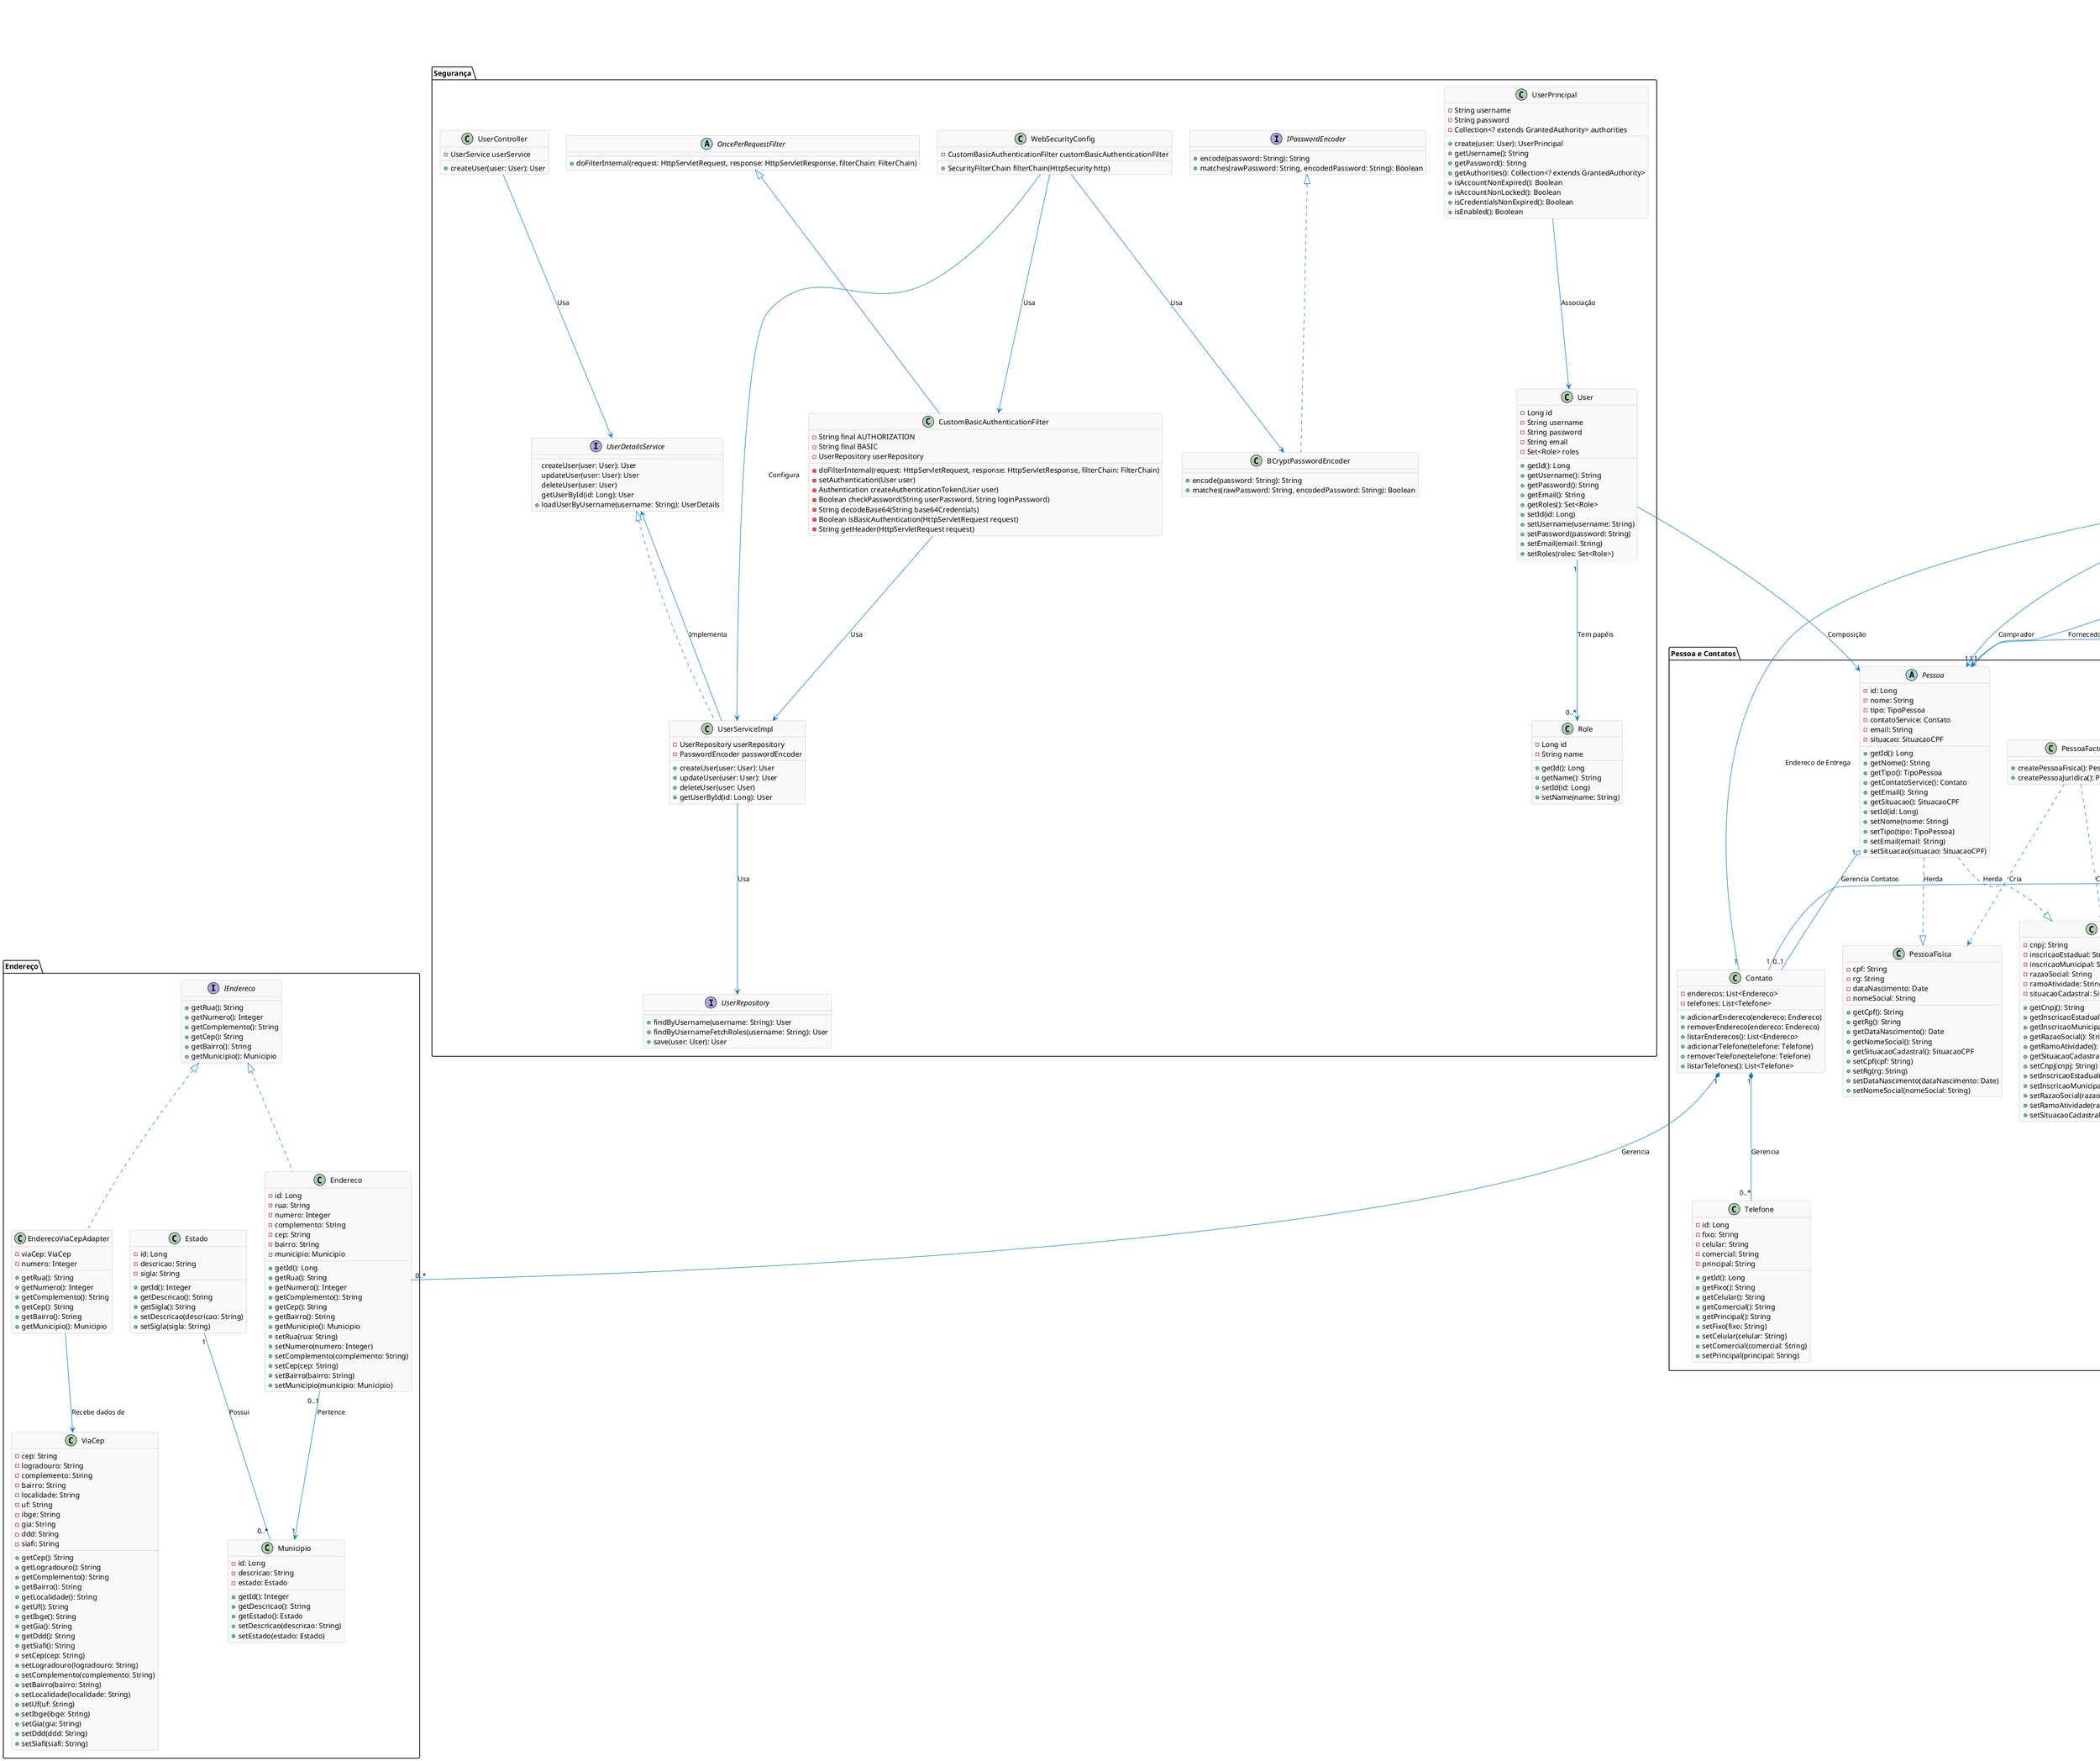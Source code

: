 @startuml

' Define a aparência das linhas e caixas
skinparam class {
    BackgroundColor #F9F9F9
    BorderColor #B5B5B5
    ArrowColor #007ACC
}

' Define estilos para diferentes tipos de relacionamentos
skinparam class {
    ArrowColor #007ACC
    BackgroundColor #F9F9F9
    BorderColor #B5B5B5
}

skinparam class {
    BackgroundColor #F9F9F9
    BorderColor #B5B5B5
}

' Define o estilo das interfaces
skinparam interface {
    BackgroundColor #D0E8FF
    BorderColor #007ACC
}

' Classes e interfaces relacionadas a Endereço
package "Endereço" {
    class Estado {
        - id: Long
        - descricao: String
        - sigla: String
        + getId(): Integer
        + getDescricao(): String
        + getSigla(): String
        + setDescricao(descricao: String)
        + setSigla(sigla: String)
    }

    class Municipio {
        - id: Long
        - descricao: String
        - estado: Estado
        + getId(): Integer
        + getDescricao(): String
        + getEstado(): Estado
        + setDescricao(descricao: String)
        + setEstado(estado: Estado)
    }

    class ViaCep {
        - cep: String
        - logradouro: String
        - complemento: String
        - bairro: String
        - localidade: String
        - uf: String
        - ibge: String
        - gia: String
        - ddd: String
        - siafi: String
        + getCep(): String
        + getLogradouro(): String
        + getComplemento(): String
        + getBairro(): String
        + getLocalidade(): String
        + getUf(): String
        + getIbge(): String
        + getGia(): String
        + getDdd(): String
        + getSiafi(): String
        + setCep(cep: String)
        + setLogradouro(logradouro: String)
        + setComplemento(complemento: String)
        + setBairro(bairro: String)
        + setLocalidade(localidade: String)
        + setUf(uf: String)
        + setIbge(ibge: String)
        + setGia(gia: String)
        + setDdd(ddd: String)
        + setSiafi(siafi: String)
    }

    interface IEndereco {
        + getRua(): String
        + getNumero(): Integer
        + getComplemento(): String
        + getCep(): String
        + getBairro(): String
        + getMunicipio(): Municipio
    }

    class EnderecoViaCepAdapter implements IEndereco {
        - viaCep: ViaCep
        - numero: Integer
        + getRua(): String
        + getNumero(): Integer
        + getComplemento(): String
        + getCep(): String
        + getBairro(): String
        + getMunicipio(): Municipio
    }

    class Endereco implements IEndereco {
        - id: Long
        - rua: String
        - numero: Integer
        - complemento: String
        - cep: String
        - bairro: String
        - municipio: Municipio
        + getId(): Long
        + getRua(): String
        + getNumero(): Integer
        + getComplemento(): String
        + getCep(): String
        + getBairro(): String
        + getMunicipio(): Municipio
        + setRua(rua: String)
        + setNumero(numero: Integer)
        + setComplemento(complemento: String)
        + setCep(cep: String)
        + setBairro(bairro: String)
        + setMunicipio(municipio: Municipio)
    }
}

' Classes e interfaces relacionadas a Pessoa
package "Pessoa e Contatos" {
    class Telefone {
        - id: Long
        - fixo: String
        - celular: String
        - comercial: String
        - principal: String
        + getId(): Long
        + getFixo(): String
        + getCelular(): String
        + getComercial(): String
        + getPrincipal(): String
        + setFixo(fixo: String)
        + setCelular(celular: String)
        + setComercial(comercial: String)
        + setPrincipal(principal: String)
    }

    class Contato {
        - enderecos: List<Endereco>
        - telefones: List<Telefone>
        + adicionarEndereco(endereco: Endereco)
        + removerEndereco(endereco: Endereco)
        + listarEnderecos(): List<Endereco>
        + adicionarTelefone(telefone: Telefone)
        + removerTelefone(telefone: Telefone)
        + listarTelefones(): List<Telefone>
    }

    enum TipoPessoa {
        FISICA
        JURIDICA
    }


    class PessoaFactory {
        ' + createPessoaFisica(cpf: String, rg: String, dataNascimento: Date, nomeSocial: String): PessoaFisica
        ' + createPessoaJuridica(cnpj: String, inscricaoEstadual: String, inscricaoMunicipal: String, razaoSocial: String, ramoAtividade: String, situacaoCadastral: SituacaoCNPJ): PessoaJuridica
        + createPessoaFisica(): PessoaFisica
        + createPessoaJuridica(): PessoaJuridica
    }

    abstract class Pessoa {
        - id: Long
        - nome: String
        - tipo: TipoPessoa
        - contatoService: Contato
        - email: String
        - situacao: SituacaoCPF
        + getId(): Long
        + getNome(): String
        + getTipo(): TipoPessoa
        + getContatoService(): Contato
        + getEmail(): String
        + getSituacao(): SituacaoCPF
        + setId(id: Long)
        + setNome(nome: String)
        + setTipo(tipo: TipoPessoa)
        + setEmail(email: String)
        + setSituacao(situacao: SituacaoCPF)
    }

    enum SituacaoCPF {
        REGULAR
        PENDENTE
        SUSPENSO
        CANCELADO
        NULO
    }

    class PessoaFisica {
        - cpf: String
        - rg: String
        - dataNascimento: Date
        - nomeSocial: String
        + getCpf(): String
        + getRg(): String
        + getDataNascimento(): Date
        + getNomeSocial(): String
        + getSituacaoCadastral(): SituacaoCPF
        + setCpf(cpf: String)
        + setRg(rg: String)
        + setDataNascimento(dataNascimento: Date)
        + setNomeSocial(nomeSocial: String)
    }

    enum SituacaoCNPJ {
        ATIVO
        SUSPENSA
        INAPTA
        BAIXADA
        NULA
    }

    class PessoaJuridica {
        - cnpj: String
        - inscricaoEstadual: String
        - inscricaoMunicipal: String
        - razaoSocial: String
        - ramoAtividade: String
        - situacaoCadastral: SituacaoCNPJ
        + getCnpj(): String
        + getInscricaoEstadual(): String
        + getInscricaoMunicipal(): String
        + getRazaoSocial(): String
        + getRamoAtividade(): String
        + getSituacaoCadastral(): SituacaoCNPJ
        + setCnpj(cnpj: String)
        + setInscricaoEstadual(inscricaoEstadual: String)
        + setInscricaoMunicipal(inscricaoMunicipal: String)
        + setRazaoSocial(razaoSocial: String)
        + setRamoAtividade(ramoAtividade: String)
        + setSituacaoCadastral(situacaoCadastral: SituacaoCNPJ)
    }
}

' Classes e interfaces relacionadas a Produtos e Estoque
package "Produtos e Estoque" {
    enum Metrica {
        UNIDADE
        KILOGRAMAS
        METROS
        LITROS
    }

    class Produto {
        - id: Long
        - marca: String
        - modelo: String
        - descricao: String
        - metrica: Metrica
        - valorCusto: Decimal
        - valorVenda: Decimal
        + getId(): Long
        + getMarca(): String
        + getModelo(): String
        + getDescricao(): String
        + getMetrica(): Metrica
        + getValorCusto(): Decimal
        + getValorVenda(): Decimal
        + setMarca(marca: String)
        + setModelo(modelo: String)
        + setDescricao(descricao: String)
        + setMetrica(metrica: Metrica)
        + setValorCusto(valorCusto: Decimal)
        + setValorVenda(valorVenda: Decimal)
    }

    class LocalArmazenamento {
        - id: Long
        - nome: String
        - endereco: Endereco
        - capacidadeTotal: Decimal
        - capacidadeDisponivel: Decimal
        + getId(): Long
        + getNome(): String
        + getEndereco(): Endereco
        + getCapacidadeTotal(): Decimal
        + getCapacidadeDisponivel(): Decimal
        + setNome(nome: String)
        + setEndereco(endereco: Endereco)
        + setCapacidadeTotal(capacidadeTotal: Decimal)
        + setCapacidadeDisponivel(capacidadeDisponivel: Decimal)
    }

    class Estoque {
        - id: Long
        - produto: Produto
        - quantidade: Decimal
        - tipoMedida: Metrica
        - localArmazenamento: LocalArmazenamento
        + getId(): Long
        + getProduto(): Produto
        + getQuantidade(): Decimal
        + getTipoMedida(): Metrica
        + getLocalArmazenamento(): LocalArmazenamento
        + setProduto(produto: Produto)
        + setQuantidade(quantidade: Decimal)
        + setTipoMedida(tipoMedida: Metrica)
        + setLocalArmazenamento(localArmazenamento: LocalArmazenamento)
    }
}
' Classes e interfaces relacionadas a Pagamento
package "Pagamentos" {
    enum TipoPagamento {
        PIX
        BOLETO
        CARTAO
        BITCOINS
    }

    enum StatusPagamento {
        PENDENTE
        CONFIRMADO
        CANCELADO
    }

    class Pagamento {
        - id: Long
        - valor: Decimal
        - data: Date
        - status: StatusPagamento
        - dataConfirmacao: Date
        - tipoPagamento: TipoPagamento
        - processar: IPagamentoProcessar
        - validar: IPagamentoValidar
        - notificar: IPagamentoNotificar
        + getId(): Long
        + getValor(): Decimal
        + getData(): Date
        + getStatus(): StatusPagamento
        + getDataConfirmacao(): Date
        + getTipoPagamento(): TipoPagamento
        + setValor(valor: Decimal)
        + setData(data: Date)
        + setStatus(status: StatusPagamento)
        + setDataConfirmacao(dataConfirmacao: Date)
        + setTipoPagamento(tipoPagamento: TipoPagamento)
        + setProcessar(processar: IPagamentoProcessar)
        + setValidar(validar: IPagamentoValidar)
        + setNotificar(notificar: IPagamentoNotificar)
        + processar()
    }

    ' Segregacao de Interfaces para as Estratégias de Pagamento
    interface IPagamentoProcessar {
        + processarPagamento(pagamento: Pagamento)
    }

    interface IPagamentoValidar {
        + validarPagamento(pagamento: Pagamento): Boolean
    }

    interface IPagamentoNotificar {
        + notificarStatus(pagamento: Pagamento)
    }

    class PagamentoPIX implements IPagamentoProcessar, IPagamentoValidar, IPagamentoNotificar {
        + processarPagamento(pagamento: Pagamento)
        + validarPagamento(pagamento: Pagamento): Boolean
        + notificarStatus(pagamento: Pagamento)
    }

    class PagamentoBoleto implements IPagamentoProcessar, IPagamentoValidar, IPagamentoNotificar {
        + processarPagamento(pagamento: Pagamento)
        + validarPagamento(pagamento: Pagamento): Boolean
        + notificarStatus(pagamento: Pagamento)
    }

    class PagamentoCartao implements IPagamentoProcessar, IPagamentoValidar, IPagamentoNotificar {
        + processarPagamento(pagamento: Pagamento)
        + validarPagamento(pagamento: Pagamento): Boolean
        + notificarStatus(pagamento: Pagamento)
    }

    class PagamentoBitcoins implements IPagamentoProcessar, IPagamentoValidar, IPagamentoNotificar {
        + processarPagamento(pagamento: Pagamento)
        + validarPagamento(pagamento: Pagamento): Boolean
        + notificarStatus(pagamento: Pagamento)
    }
}

' Classes e interfaces relacionadas a Pedidos
package "Pedidos" {
    class ItemPedido {
        - id: Long
        - produto: Produto
        - quantidade: Decimal
        - valorAtualProduto: Decimal
        - dataPedido: Date
        - subTotal: Decimal
        + getId(): Long
        + getProduto(): Produto
        + getQuantidade(): Decimal
        + getValorAtualProduto(): Decimal
        + getDataPedido(): Date
        + getSubTotal(): Decimal
        + setProduto(produto: Produto)
        + setQuantidade(quantidade: Decimal)
        + setValorAtualProduto(valorAtualProduto: Decimal)
        + setDataPedido(dataPedido: Date)
        + setSubTotal(subTotal: Decimal)
    }

    class PedidoVenda {
        - id: Long
        - cliente: Pessoa
        - cpfNota: String
        - itens: List<ItemPedido>
        - valorTotal: Decimal
        - dataPedido: Date
        - pagamento: Pagamento
        - dataEntrega: Date
        - localEntrega: Endereco
        + getId(): Long
        + getCliente(): Pessoa
        + getCpfNota(): String
        + getItens(): List<ItemPedido>
        + getValorTotal(): Decimal
        + getDataPedido(): Date
        + getPagamento(): Pagamento
        + getDataEntrega(): Date
        + getLocalEntrega(): Endereco
        + setCliente(cliente: Pessoa)
        + setCpfNota(cpfNota: String)
        + setItens(itens: List<ItemPedido>)
        + setValorTotal(valorTotal: Decimal)
        + setDataPedido(dataPedido: Date)
        + setPagamento(pagamento: Pagamento)
        + setDataEntrega(dataEntrega: Date)
        + setLocalEntrega(localEntrega: Endereco)
    }

    class PedidoCompra {
        - id: Long
        - comprador: Pessoa
        - fornecedor: Pessoa
        - itens: List<ItemPedido>
        - valorTotal: Decimal
        - dataPedido: Date
        - pagamento: Pagamento
        - dataEntrega: Date
        - localEntrega: Endereco
        + getId(): Long
        + getComprador(): Pessoa
        + getFornecedor(): Pessoa
        + getItens(): List<ItemPedido>
        + getValorTotal(): Decimal
        + getDataPedido(): Date
        + getPagamento(): Pagamento
        + getDataEntrega(): Date
        + getLocalEntrega(): Endereco
        + setComprador(comprador: Pessoa)
        + setFornecedor(fornecedor: Pessoa)
        + setItens(itens: List<ItemPedido>)
        + setValorTotal(valorTotal: Decimal)
        + setDataPedido(dataPedido: Date)
        + setPagamento(pagamento: Pagamento)
        + setDataEntrega(dataEntrega: Date)
        + setLocalEntrega(localEntrega: Endereco)
    }
}

' Adicionando componentes de segurança
package "Segurança" {
    
    interface UserDetailsService {
        createUser(user: User): User
        updateUser(user: User): User
        deleteUser(user: User)
        getUserById(id: Long): User
        + loadUserByUsername(username: String): UserDetails
    }
    
    class UserPrincipal {
        - String username
        - String password
        - Collection<? extends GrantedAuthority> authorities
        + create(user: User): UserPrincipal
        + getUsername(): String
        + getPassword(): String
        + getAuthorities(): Collection<? extends GrantedAuthority>
        + isAccountNonExpired(): Boolean
        + isAccountNonLocked(): Boolean
        + isCredentialsNonExpired(): Boolean
        + isEnabled(): Boolean
    }

    class User {
        - Long id
        - String username
        - String password
        - String email
        - Set<Role> roles
        + getId(): Long
        + getUsername(): String
        + getPassword(): String
        + getEmail(): String
        + getRoles(): Set<Role>
        + setId(id: Long)
        + setUsername(username: String)
        + setPassword(password: String)
        + setEmail(email: String)
        + setRoles(roles: Set<Role>)
    }

    class Role {
        - Long id
        - String name
        + getId(): Long
        + getName(): String
        + setId(id: Long)
        + setName(name: String)
    }

    class UserServiceImpl implements UserDetailsService {
        - UserRepository userRepository
        - PasswordEncoder passwordEncoder
        + createUser(user: User): User
        + updateUser(user: User): User
        + deleteUser(user: User)
        + getUserById(id: Long): User
    }

    interface UserRepository {
        + findByUsername(username: String): User
        + findByUsernameFetchRoles(username: String): User
        + save(user: User): User
    }
    
    interface IPasswordEncoder {
        + encode(password: String): String
        + matches(rawPassword: String, encodedPassword: String): Boolean
    }

    class BCryptPasswordEncoder implements IPasswordEncoder {
        + encode(password: String): String
        + matches(rawPassword: String, encodedPassword: String): Boolean
    }
    
    class CustomBasicAuthenticationFilter extends OncePerRequestFilter {
        - String final AUTHORIZATION
        - String final BASIC
        - UserRepository userRepository
        - doFilterInternal(request: HttpServletRequest, response: HttpServletResponse, filterChain: FilterChain)
        - setAuthentication(User user)
        - Authentication createAuthenticationToken(User user)
        - Boolean checkPassword(String userPassword, String loginPassword)
        - String decodeBase64(String base64Credentials)
        - Boolean isBasicAuthentication(HttpServletRequest request)
        - String getHeader(HttpServletRequest request)
    }

    abstract class OncePerRequestFilter {
        + doFilterInternal(request: HttpServletRequest, response: HttpServletResponse, filterChain: FilterChain)
    }

    class WebSecurityConfig {
        - CustomBasicAuthenticationFilter customBasicAuthenticationFilter
        + SecurityFilterChain filterChain(HttpSecurity http)
    }

    class UserController {
        - UserService userService
        + createUser(user: User): User
    }

}

' Relacionamentos

Estado "1" -- "0..*" Municipio: "Possui"
Endereco "0..1" --> "1" Municipio : "Pertence"

EnderecoViaCepAdapter --> ViaCep : "Recebe dados de"

' Adiciona a composição ou agregação onde for necessário
Pessoa "1" o-- "0..1" Contato : "Gerencia Contatos"
Contato "1" *-- "0..*" Endereco : "Gerencia"
Contato "1" *-- "0..*" Telefone : "Gerencia"

' Atualiza a herança para refletir a abstração de Pessoa

PessoaFactory ..> PessoaFisica : "Cria"
PessoaFactory ..> PessoaJuridica : "Cria"
Pessoa ..|> PessoaFisica : "Herda"
Pessoa ..|> PessoaJuridica : "Herda"

Produto "1" --> "0..*" Estoque : "Em estoque"
Estoque "1" --> "1" LocalArmazenamento : "Armazenado em"

ItemPedido "1" -- "1" Produto : "Refere-se"
PedidoVenda "1" -- "0..*" ItemPedido : "Contém"
PedidoCompra "1" -- "0..*" ItemPedido : "Contém"

PedidoVenda "1" --> "1" Pessoa : "Cliente"
PedidoCompra "1" --> "1" Pessoa : "Comprador"
PedidoCompra "1" --> "1" Pessoa : "Fornecedor"

PedidoVenda "1" -- "1" Contato : "Endereco de Entrega"
PedidoCompra "1" -- "1" Contato : "Endereco de Entrega"

Pagamento "1" -- "1" PedidoVenda : "Relacionado a"
Pagamento "1" -- "1" PedidoCompra : "Relacionado a"

Pagamento ..> IPagamentoProcessar : "Utiliza para processar"
Pagamento ..> IPagamentoValidar : "Utiliza para validar"
Pagamento ..> IPagamentoNotificar : "Utiliza para notificar"

User --> Pessoa : "Composição"
User "1" --> "0..*" Role : "Tem papéis"
UserServiceImpl --> UserRepository : "Usa"
UserServiceImpl --> UserDetailsService : "Implementa"
UserPrincipal --> User : "Associação"
CustomBasicAuthenticationFilter --> UserServiceImpl : "Usa"
WebSecurityConfig --> CustomBasicAuthenticationFilter : "Usa"
WebSecurityConfig --> UserServiceImpl : "Configura"
WebSecurityConfig --> BCryptPasswordEncoder : "Usa"

UserController --> UserDetailsService : "Usa"

@enduml
